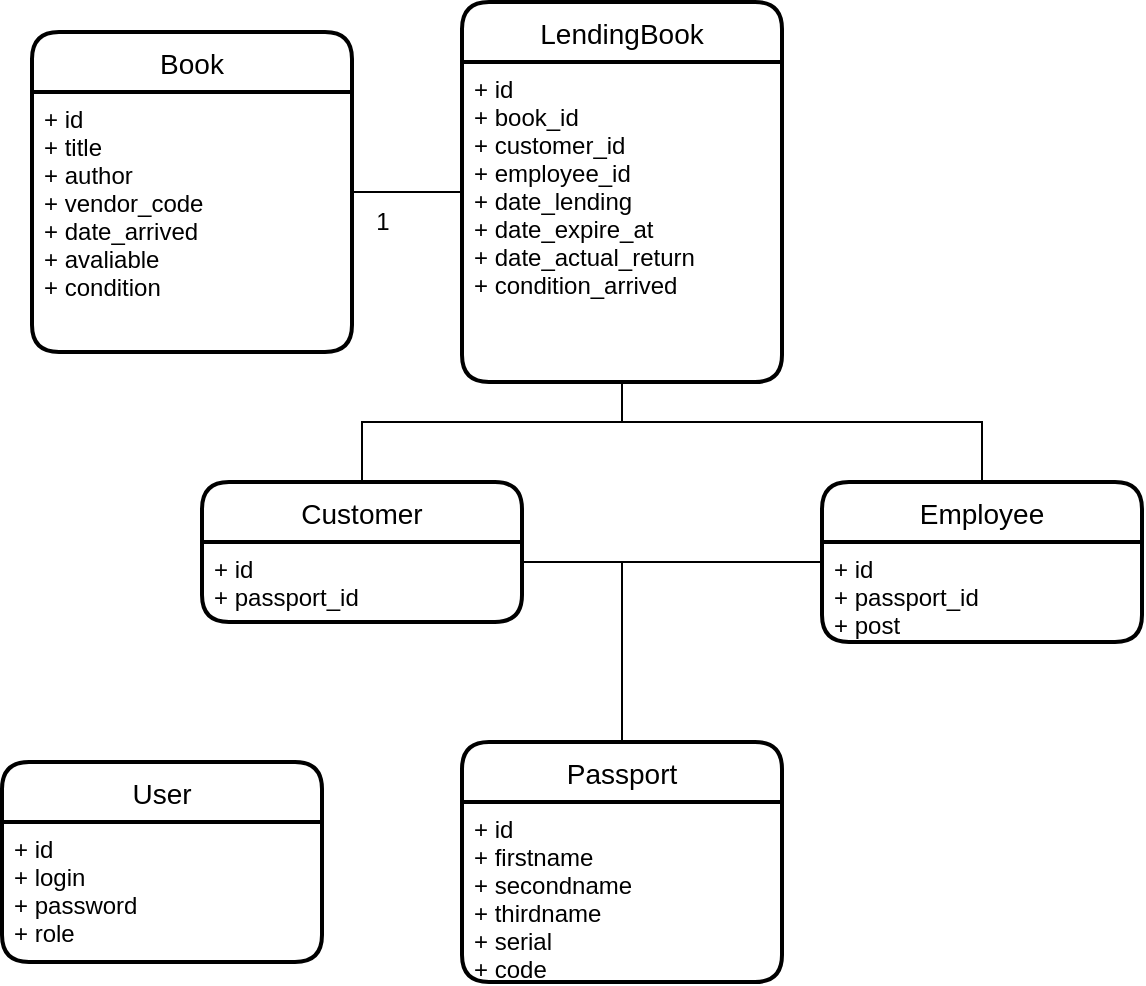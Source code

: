<mxfile version="14.6.13" type="device"><diagram id="8dujY-_QGHSkW9dsS2QZ" name="Page-1"><mxGraphModel dx="1086" dy="798" grid="1" gridSize="10" guides="1" tooltips="1" connect="1" arrows="1" fold="1" page="1" pageScale="1" pageWidth="850" pageHeight="1100" math="0" shadow="0"><root><mxCell id="0"/><mxCell id="1" parent="0"/><mxCell id="ZjlBJjfDSRX68pI5bb41-1" value="Passport" style="swimlane;childLayout=stackLayout;horizontal=1;startSize=30;horizontalStack=0;rounded=1;fontSize=14;fontStyle=0;strokeWidth=2;resizeParent=0;resizeLast=1;shadow=0;dashed=0;align=center;" vertex="1" parent="1"><mxGeometry x="480" y="480" width="160" height="120" as="geometry"/></mxCell><mxCell id="ZjlBJjfDSRX68pI5bb41-2" value="+ id&#10;+ firstname&#10;+ secondname&#10;+ thirdname&#10;+ serial&#10;+ code" style="align=left;strokeColor=none;fillColor=none;spacingLeft=4;fontSize=12;verticalAlign=top;resizable=0;rotatable=0;part=1;" vertex="1" parent="ZjlBJjfDSRX68pI5bb41-1"><mxGeometry y="30" width="160" height="90" as="geometry"/></mxCell><mxCell id="ZjlBJjfDSRX68pI5bb41-4" value="Customer" style="swimlane;childLayout=stackLayout;horizontal=1;startSize=30;horizontalStack=0;rounded=1;fontSize=14;fontStyle=0;strokeWidth=2;resizeParent=0;resizeLast=1;shadow=0;dashed=0;align=center;" vertex="1" parent="1"><mxGeometry x="350" y="350" width="160" height="70" as="geometry"/></mxCell><mxCell id="ZjlBJjfDSRX68pI5bb41-5" value="+ id&#10;+ passport_id" style="align=left;strokeColor=none;fillColor=none;spacingLeft=4;fontSize=12;verticalAlign=top;resizable=0;rotatable=0;part=1;" vertex="1" parent="ZjlBJjfDSRX68pI5bb41-4"><mxGeometry y="30" width="160" height="40" as="geometry"/></mxCell><mxCell id="ZjlBJjfDSRX68pI5bb41-7" value="User" style="swimlane;childLayout=stackLayout;horizontal=1;startSize=30;horizontalStack=0;rounded=1;fontSize=14;fontStyle=0;strokeWidth=2;resizeParent=0;resizeLast=1;shadow=0;dashed=0;align=center;" vertex="1" parent="1"><mxGeometry x="250" y="490" width="160" height="100" as="geometry"/></mxCell><mxCell id="ZjlBJjfDSRX68pI5bb41-8" value="+ id&#10;+ login&#10;+ password&#10;+ role" style="align=left;strokeColor=none;fillColor=none;spacingLeft=4;fontSize=12;verticalAlign=top;resizable=0;rotatable=0;part=1;" vertex="1" parent="ZjlBJjfDSRX68pI5bb41-7"><mxGeometry y="30" width="160" height="70" as="geometry"/></mxCell><mxCell id="ZjlBJjfDSRX68pI5bb41-25" style="edgeStyle=orthogonalEdgeStyle;rounded=0;orthogonalLoop=1;jettySize=auto;html=1;endArrow=none;endFill=0;" edge="1" parent="1" source="ZjlBJjfDSRX68pI5bb41-9" target="ZjlBJjfDSRX68pI5bb41-1"><mxGeometry relative="1" as="geometry"/></mxCell><mxCell id="ZjlBJjfDSRX68pI5bb41-9" value="Employee" style="swimlane;childLayout=stackLayout;horizontal=1;startSize=30;horizontalStack=0;rounded=1;fontSize=14;fontStyle=0;strokeWidth=2;resizeParent=0;resizeLast=1;shadow=0;dashed=0;align=center;" vertex="1" parent="1"><mxGeometry x="660" y="350" width="160" height="80" as="geometry"/></mxCell><mxCell id="ZjlBJjfDSRX68pI5bb41-10" value="+ id&#10;+ passport_id&#10;+ post" style="align=left;strokeColor=none;fillColor=none;spacingLeft=4;fontSize=12;verticalAlign=top;resizable=0;rotatable=0;part=1;" vertex="1" parent="ZjlBJjfDSRX68pI5bb41-9"><mxGeometry y="30" width="160" height="50" as="geometry"/></mxCell><mxCell id="ZjlBJjfDSRX68pI5bb41-14" value="Book" style="swimlane;childLayout=stackLayout;horizontal=1;startSize=30;horizontalStack=0;rounded=1;fontSize=14;fontStyle=0;strokeWidth=2;resizeParent=0;resizeLast=1;shadow=0;dashed=0;align=center;" vertex="1" parent="1"><mxGeometry x="265" y="125" width="160" height="160" as="geometry"/></mxCell><mxCell id="ZjlBJjfDSRX68pI5bb41-15" value="+ id&#10;+ title&#10;+ author&#10;+ vendor_code&#10;+ date_arrived&#10;+ avaliable&#10;+ condition" style="align=left;strokeColor=none;fillColor=none;spacingLeft=4;fontSize=12;verticalAlign=top;resizable=0;rotatable=0;part=1;" vertex="1" parent="ZjlBJjfDSRX68pI5bb41-14"><mxGeometry y="30" width="160" height="130" as="geometry"/></mxCell><mxCell id="ZjlBJjfDSRX68pI5bb41-27" style="edgeStyle=orthogonalEdgeStyle;rounded=0;orthogonalLoop=1;jettySize=auto;html=1;endArrow=none;endFill=0;" edge="1" parent="1" source="ZjlBJjfDSRX68pI5bb41-16" target="ZjlBJjfDSRX68pI5bb41-4"><mxGeometry relative="1" as="geometry"><Array as="points"><mxPoint x="560" y="320"/><mxPoint x="430" y="320"/></Array></mxGeometry></mxCell><mxCell id="ZjlBJjfDSRX68pI5bb41-29" style="edgeStyle=orthogonalEdgeStyle;rounded=0;orthogonalLoop=1;jettySize=auto;html=1;endArrow=none;endFill=0;" edge="1" parent="1" source="ZjlBJjfDSRX68pI5bb41-16" target="ZjlBJjfDSRX68pI5bb41-14"><mxGeometry relative="1" as="geometry"/></mxCell><mxCell id="ZjlBJjfDSRX68pI5bb41-16" value="LendingBook" style="swimlane;childLayout=stackLayout;horizontal=1;startSize=30;horizontalStack=0;rounded=1;fontSize=14;fontStyle=0;strokeWidth=2;resizeParent=0;resizeLast=1;shadow=0;dashed=0;align=center;" vertex="1" parent="1"><mxGeometry x="480" y="110" width="160" height="190" as="geometry"/></mxCell><mxCell id="ZjlBJjfDSRX68pI5bb41-17" value="+ id&#10;+ book_id&#10;+ customer_id&#10;+ employee_id&#10;+ date_lending&#10;+ date_expire_at&#10;+ date_actual_return&#10;+ condition_arrived" style="align=left;strokeColor=none;fillColor=none;spacingLeft=4;fontSize=12;verticalAlign=top;resizable=0;rotatable=0;part=1;" vertex="1" parent="ZjlBJjfDSRX68pI5bb41-16"><mxGeometry y="30" width="160" height="160" as="geometry"/></mxCell><mxCell id="ZjlBJjfDSRX68pI5bb41-24" style="edgeStyle=orthogonalEdgeStyle;rounded=0;orthogonalLoop=1;jettySize=auto;html=1;endArrow=none;endFill=0;" edge="1" parent="1" source="ZjlBJjfDSRX68pI5bb41-5" target="ZjlBJjfDSRX68pI5bb41-1"><mxGeometry relative="1" as="geometry"><Array as="points"><mxPoint x="560" y="390"/></Array></mxGeometry></mxCell><mxCell id="ZjlBJjfDSRX68pI5bb41-28" style="edgeStyle=orthogonalEdgeStyle;rounded=0;orthogonalLoop=1;jettySize=auto;html=1;endArrow=none;endFill=0;" edge="1" parent="1" source="ZjlBJjfDSRX68pI5bb41-17" target="ZjlBJjfDSRX68pI5bb41-9"><mxGeometry relative="1" as="geometry"><Array as="points"><mxPoint x="560" y="320"/><mxPoint x="740" y="320"/></Array></mxGeometry></mxCell><mxCell id="ZjlBJjfDSRX68pI5bb41-30" value="1" style="text;html=1;align=center;verticalAlign=middle;resizable=0;points=[];autosize=1;strokeColor=none;" vertex="1" parent="1"><mxGeometry x="430" y="210" width="20" height="20" as="geometry"/></mxCell></root></mxGraphModel></diagram></mxfile>